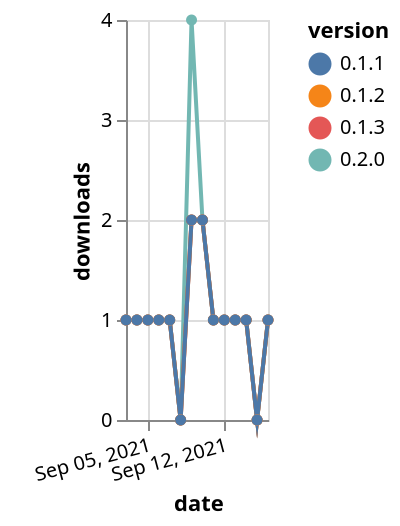 {"$schema": "https://vega.github.io/schema/vega-lite/v5.json", "description": "A simple bar chart with embedded data.", "data": {"values": [{"date": "2021-09-03", "total": 145, "delta": 1, "version": "0.2.0"}, {"date": "2021-09-04", "total": 146, "delta": 1, "version": "0.2.0"}, {"date": "2021-09-05", "total": 147, "delta": 1, "version": "0.2.0"}, {"date": "2021-09-06", "total": 148, "delta": 1, "version": "0.2.0"}, {"date": "2021-09-07", "total": 149, "delta": 1, "version": "0.2.0"}, {"date": "2021-09-08", "total": 149, "delta": 0, "version": "0.2.0"}, {"date": "2021-09-09", "total": 153, "delta": 4, "version": "0.2.0"}, {"date": "2021-09-10", "total": 155, "delta": 2, "version": "0.2.0"}, {"date": "2021-09-11", "total": 156, "delta": 1, "version": "0.2.0"}, {"date": "2021-09-12", "total": 157, "delta": 1, "version": "0.2.0"}, {"date": "2021-09-13", "total": 158, "delta": 1, "version": "0.2.0"}, {"date": "2021-09-14", "total": 159, "delta": 1, "version": "0.2.0"}, {"date": "2021-09-15", "total": 159, "delta": 0, "version": "0.2.0"}, {"date": "2021-09-16", "total": 160, "delta": 1, "version": "0.2.0"}, {"date": "2021-09-03", "total": 126, "delta": 1, "version": "0.1.3"}, {"date": "2021-09-04", "total": 127, "delta": 1, "version": "0.1.3"}, {"date": "2021-09-05", "total": 128, "delta": 1, "version": "0.1.3"}, {"date": "2021-09-06", "total": 129, "delta": 1, "version": "0.1.3"}, {"date": "2021-09-07", "total": 130, "delta": 1, "version": "0.1.3"}, {"date": "2021-09-08", "total": 130, "delta": 0, "version": "0.1.3"}, {"date": "2021-09-09", "total": 132, "delta": 2, "version": "0.1.3"}, {"date": "2021-09-10", "total": 134, "delta": 2, "version": "0.1.3"}, {"date": "2021-09-11", "total": 135, "delta": 1, "version": "0.1.3"}, {"date": "2021-09-12", "total": 136, "delta": 1, "version": "0.1.3"}, {"date": "2021-09-13", "total": 137, "delta": 1, "version": "0.1.3"}, {"date": "2021-09-14", "total": 138, "delta": 1, "version": "0.1.3"}, {"date": "2021-09-15", "total": 138, "delta": 0, "version": "0.1.3"}, {"date": "2021-09-16", "total": 139, "delta": 1, "version": "0.1.3"}, {"date": "2021-09-03", "total": 152, "delta": 1, "version": "0.1.2"}, {"date": "2021-09-04", "total": 153, "delta": 1, "version": "0.1.2"}, {"date": "2021-09-05", "total": 154, "delta": 1, "version": "0.1.2"}, {"date": "2021-09-06", "total": 155, "delta": 1, "version": "0.1.2"}, {"date": "2021-09-07", "total": 156, "delta": 1, "version": "0.1.2"}, {"date": "2021-09-08", "total": 156, "delta": 0, "version": "0.1.2"}, {"date": "2021-09-09", "total": 158, "delta": 2, "version": "0.1.2"}, {"date": "2021-09-10", "total": 160, "delta": 2, "version": "0.1.2"}, {"date": "2021-09-11", "total": 161, "delta": 1, "version": "0.1.2"}, {"date": "2021-09-12", "total": 162, "delta": 1, "version": "0.1.2"}, {"date": "2021-09-13", "total": 163, "delta": 1, "version": "0.1.2"}, {"date": "2021-09-14", "total": 164, "delta": 1, "version": "0.1.2"}, {"date": "2021-09-15", "total": 164, "delta": 0, "version": "0.1.2"}, {"date": "2021-09-16", "total": 165, "delta": 1, "version": "0.1.2"}, {"date": "2021-09-03", "total": 139, "delta": 1, "version": "0.1.1"}, {"date": "2021-09-04", "total": 140, "delta": 1, "version": "0.1.1"}, {"date": "2021-09-05", "total": 141, "delta": 1, "version": "0.1.1"}, {"date": "2021-09-06", "total": 142, "delta": 1, "version": "0.1.1"}, {"date": "2021-09-07", "total": 143, "delta": 1, "version": "0.1.1"}, {"date": "2021-09-08", "total": 143, "delta": 0, "version": "0.1.1"}, {"date": "2021-09-09", "total": 145, "delta": 2, "version": "0.1.1"}, {"date": "2021-09-10", "total": 147, "delta": 2, "version": "0.1.1"}, {"date": "2021-09-11", "total": 148, "delta": 1, "version": "0.1.1"}, {"date": "2021-09-12", "total": 149, "delta": 1, "version": "0.1.1"}, {"date": "2021-09-13", "total": 150, "delta": 1, "version": "0.1.1"}, {"date": "2021-09-14", "total": 151, "delta": 1, "version": "0.1.1"}, {"date": "2021-09-15", "total": 151, "delta": 0, "version": "0.1.1"}, {"date": "2021-09-16", "total": 152, "delta": 1, "version": "0.1.1"}]}, "width": "container", "mark": {"type": "line", "point": {"filled": true}}, "encoding": {"x": {"field": "date", "type": "temporal", "timeUnit": "yearmonthdate", "title": "date", "axis": {"labelAngle": -15}}, "y": {"field": "delta", "type": "quantitative", "title": "downloads"}, "color": {"field": "version", "type": "nominal"}, "tooltip": {"field": "delta"}}}